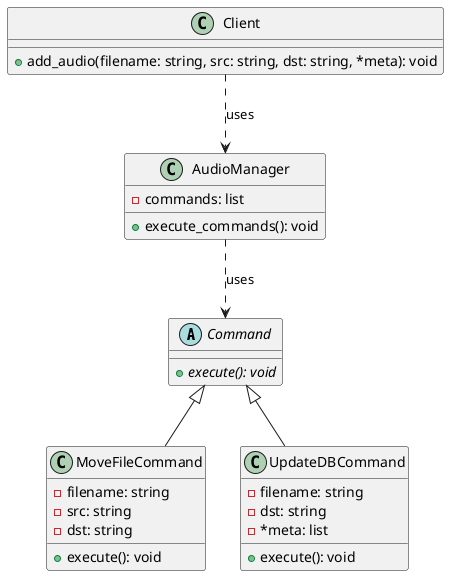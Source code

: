 @startuml

abstract class Command {
  {abstract} +execute(): void
}

class MoveFileCommand {
  -filename: string
  -src: string
  -dst: string
  +execute(): void
}

class UpdateDBCommand {
  -filename: string
  -dst: string
  -*meta: list
  +execute(): void
}

class AudioManager {
  -commands: list
  +execute_commands(): void
}

Command <|-- MoveFileCommand
Command <|-- UpdateDBCommand

AudioManager ..> Command : uses

class Client {
  +add_audio(filename: string, src: string, dst: string, *meta): void
}

Client ..> AudioManager : uses

@enduml
